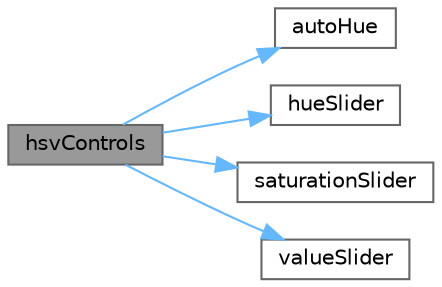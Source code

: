 digraph "hsvControls"
{
 // INTERACTIVE_SVG=YES
 // LATEX_PDF_SIZE
  bgcolor="transparent";
  edge [fontname=Helvetica,fontsize=10,labelfontname=Helvetica,labelfontsize=10];
  node [fontname=Helvetica,fontsize=10,shape=box,height=0.2,width=0.4];
  rankdir="LR";
  Node1 [id="Node000001",label="hsvControls",height=0.2,width=0.4,color="gray40", fillcolor="grey60", style="filled", fontcolor="black",tooltip=" "];
  Node1 -> Node2 [id="edge1_Node000001_Node000002",color="steelblue1",style="solid",tooltip=" "];
  Node2 [id="Node000002",label="autoHue",height=0.2,width=0.4,color="grey40", fillcolor="white", style="filled",URL="$de/dc1/_h_s_v_test_8h_a52cc869a0b48d5968f8a96896a796066.html#a52cc869a0b48d5968f8a96896a796066",tooltip=" "];
  Node1 -> Node3 [id="edge2_Node000001_Node000003",color="steelblue1",style="solid",tooltip=" "];
  Node3 [id="Node000003",label="hueSlider",height=0.2,width=0.4,color="grey40", fillcolor="white", style="filled",URL="$de/dc1/_h_s_v_test_8h_a59967d972fa438980d610ad82896a739.html#a59967d972fa438980d610ad82896a739",tooltip=" "];
  Node1 -> Node4 [id="edge3_Node000001_Node000004",color="steelblue1",style="solid",tooltip=" "];
  Node4 [id="Node000004",label="saturationSlider",height=0.2,width=0.4,color="grey40", fillcolor="white", style="filled",URL="$de/dc1/_h_s_v_test_8h_a1f9892b6f7304512e298c722013e14f2.html#a1f9892b6f7304512e298c722013e14f2",tooltip=" "];
  Node1 -> Node5 [id="edge4_Node000001_Node000005",color="steelblue1",style="solid",tooltip=" "];
  Node5 [id="Node000005",label="valueSlider",height=0.2,width=0.4,color="grey40", fillcolor="white", style="filled",URL="$de/dc1/_h_s_v_test_8h_a47ffe61816e5aafe4cd817a6c7488aad.html#a47ffe61816e5aafe4cd817a6c7488aad",tooltip=" "];
}

